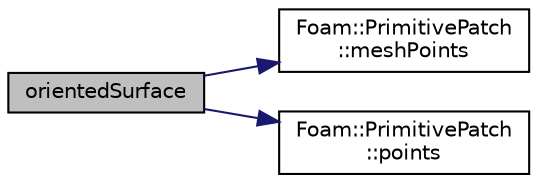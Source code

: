 digraph "orientedSurface"
{
  bgcolor="transparent";
  edge [fontname="Helvetica",fontsize="10",labelfontname="Helvetica",labelfontsize="10"];
  node [fontname="Helvetica",fontsize="10",shape=record];
  rankdir="LR";
  Node1 [label="orientedSurface",height=0.2,width=0.4,color="black", fillcolor="grey75", style="filled", fontcolor="black"];
  Node1 -> Node2 [color="midnightblue",fontsize="10",style="solid",fontname="Helvetica"];
  Node2 [label="Foam::PrimitivePatch\l::meshPoints",height=0.2,width=0.4,color="black",URL="$a01959.html#ae4935f85c38392518565dd7c666e3caf",tooltip="Return labelList of mesh points in patch. They are constructed. "];
  Node1 -> Node3 [color="midnightblue",fontsize="10",style="solid",fontname="Helvetica"];
  Node3 [label="Foam::PrimitivePatch\l::points",height=0.2,width=0.4,color="black",URL="$a01959.html#a1f42f31bcf706357682dcf097255b544",tooltip="Return reference to global points. "];
}
